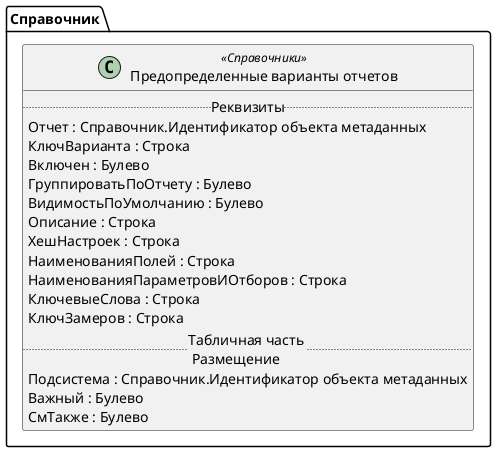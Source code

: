 ﻿@startuml ПредопределенныеВариантыОтчетов
'!include templates.wsd
'..\include templates.wsd
class Справочник.ПредопределенныеВариантыОтчетов as "Предопределенные варианты отчетов" <<Справочники>>
{
..Реквизиты..
Отчет : Справочник.Идентификатор объекта метаданных
КлючВарианта : Строка
Включен : Булево
ГруппироватьПоОтчету : Булево
ВидимостьПоУмолчанию : Булево
Описание : Строка
ХешНастроек : Строка
НаименованияПолей : Строка
НаименованияПараметровИОтборов : Строка
КлючевыеСлова : Строка
КлючЗамеров : Строка
..Табличная часть \n Размещение..
Подсистема : Справочник.Идентификатор объекта метаданных
Важный : Булево
СмТакже : Булево
}
@enduml
